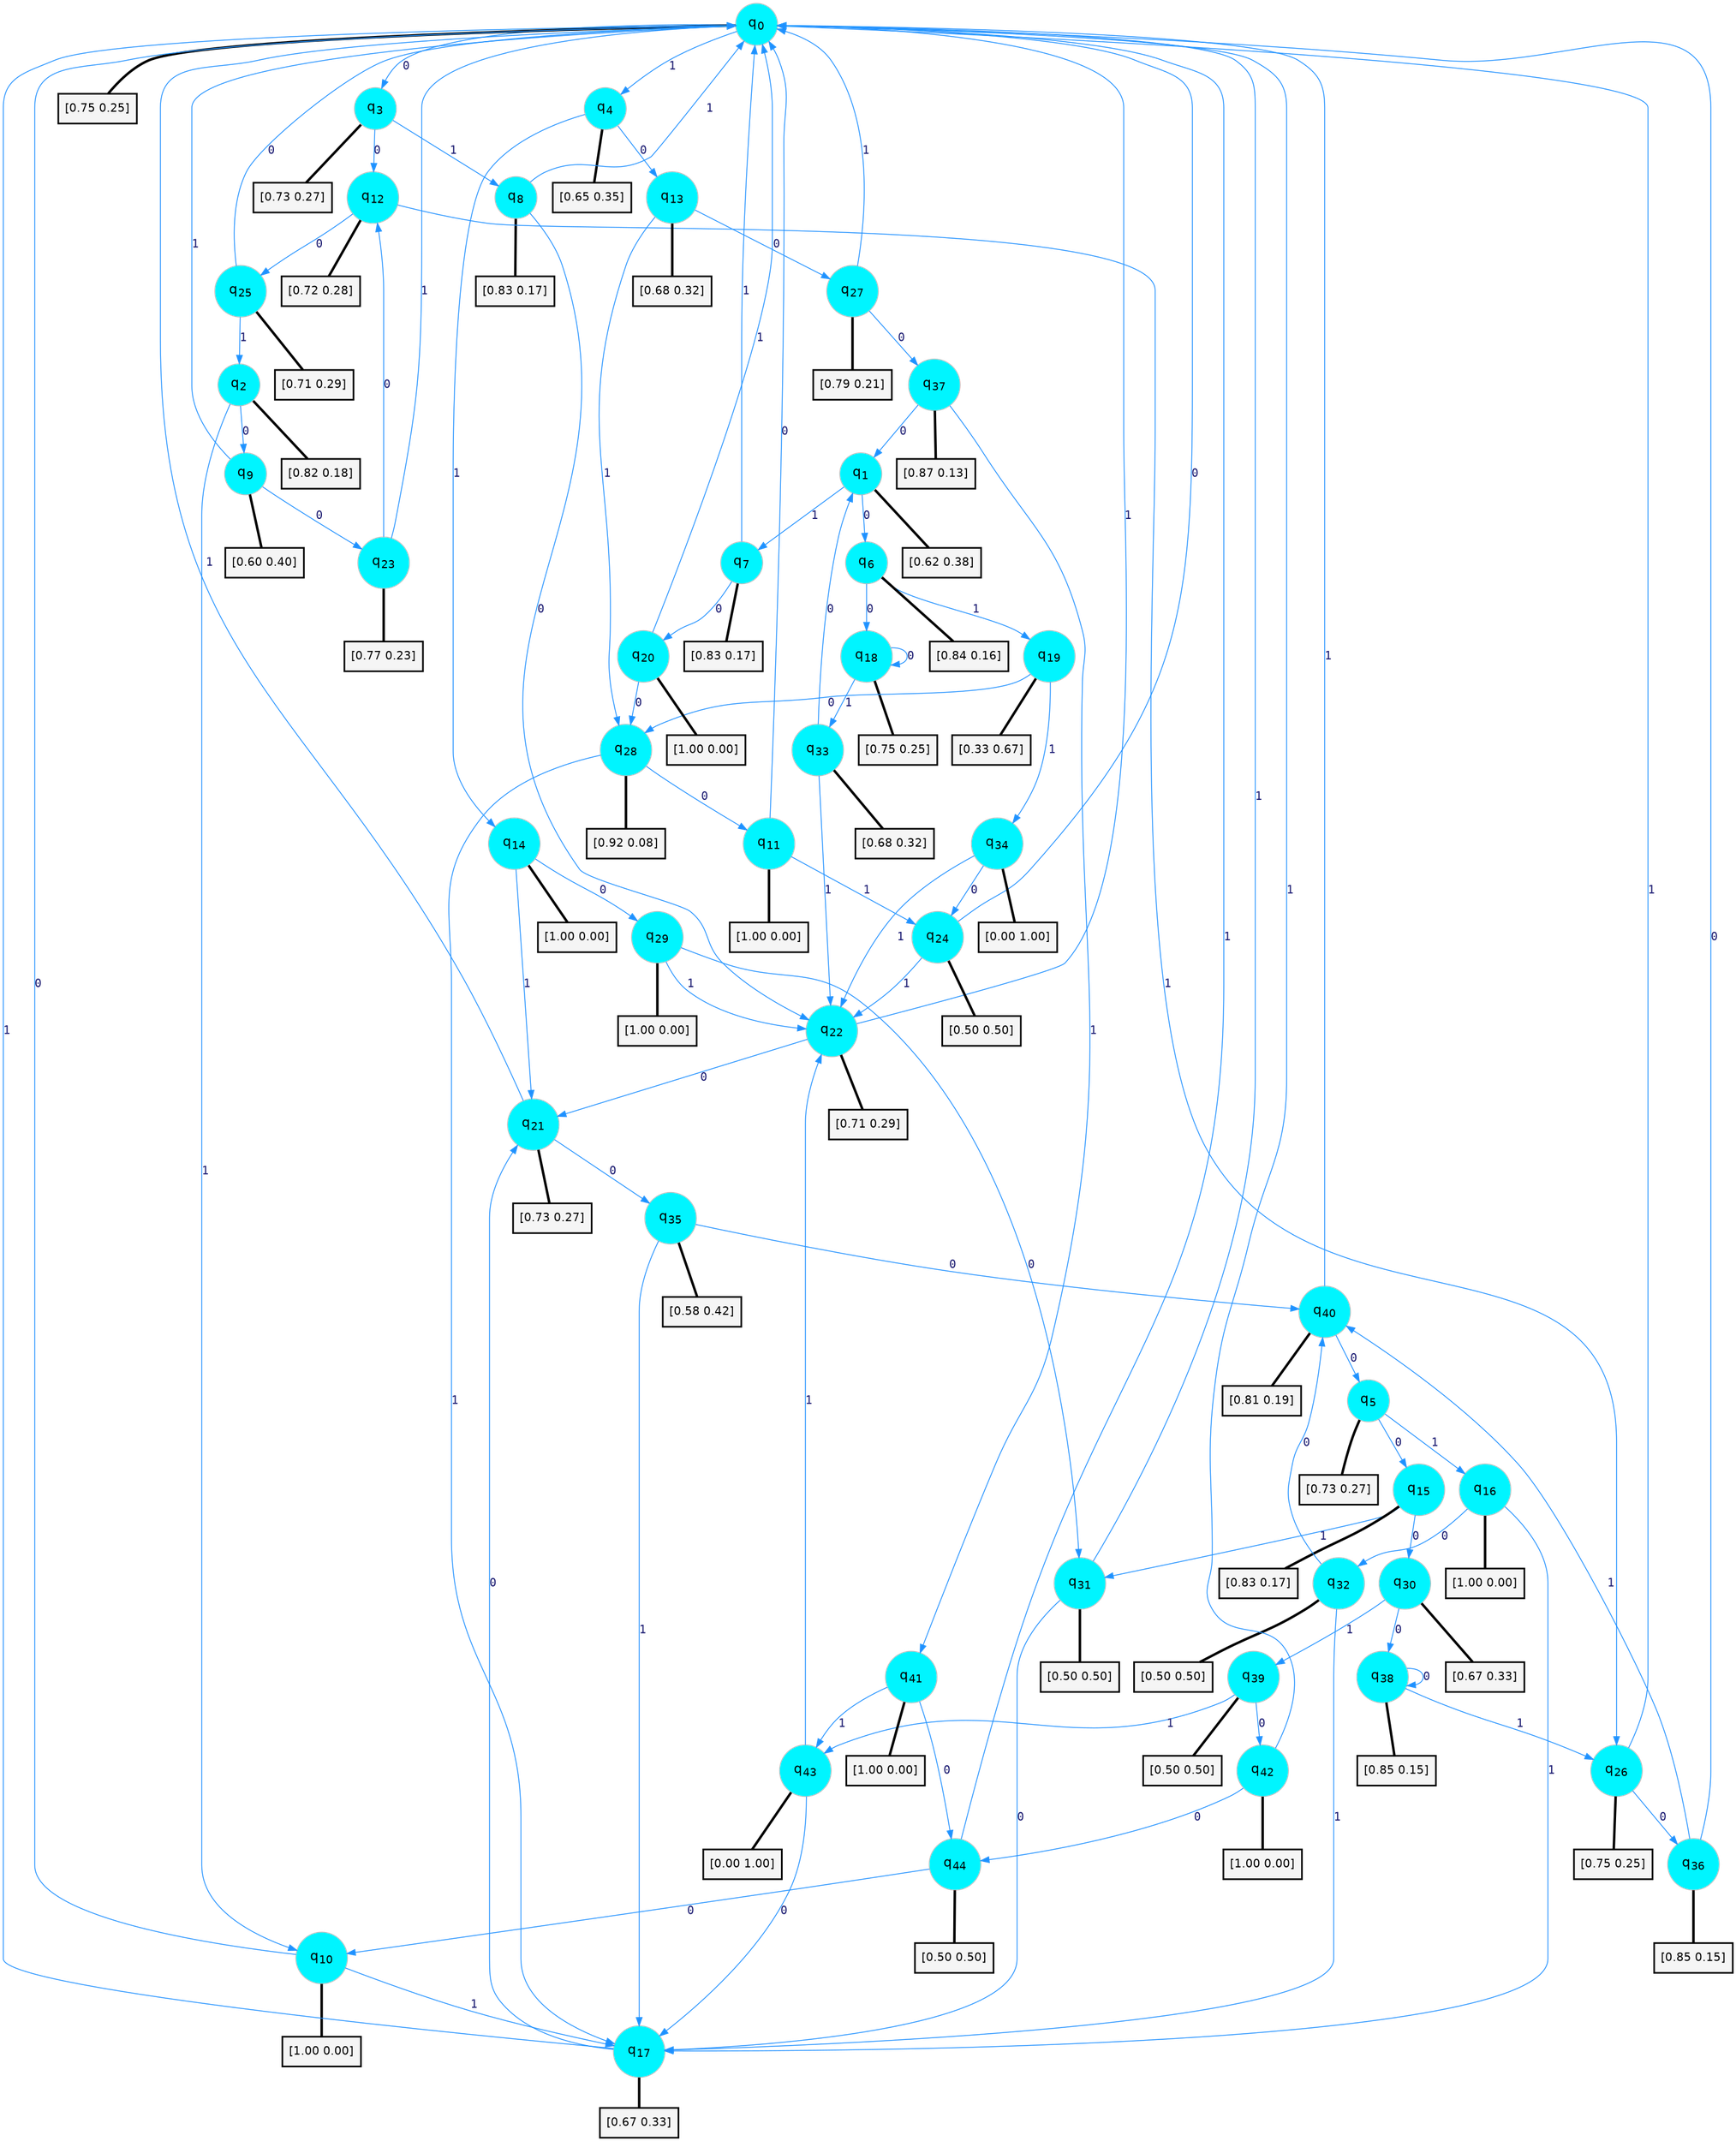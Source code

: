 digraph G {
graph [
bgcolor=transparent, dpi=300, rankdir=TD, size="40,25"];
node [
color=gray, fillcolor=turquoise1, fontcolor=black, fontname=Helvetica, fontsize=16, fontweight=bold, shape=circle, style=filled];
edge [
arrowsize=1, color=dodgerblue1, fontcolor=midnightblue, fontname=courier, fontweight=bold, penwidth=1, style=solid, weight=20];
0[label=<q<SUB>0</SUB>>];
1[label=<q<SUB>1</SUB>>];
2[label=<q<SUB>2</SUB>>];
3[label=<q<SUB>3</SUB>>];
4[label=<q<SUB>4</SUB>>];
5[label=<q<SUB>5</SUB>>];
6[label=<q<SUB>6</SUB>>];
7[label=<q<SUB>7</SUB>>];
8[label=<q<SUB>8</SUB>>];
9[label=<q<SUB>9</SUB>>];
10[label=<q<SUB>10</SUB>>];
11[label=<q<SUB>11</SUB>>];
12[label=<q<SUB>12</SUB>>];
13[label=<q<SUB>13</SUB>>];
14[label=<q<SUB>14</SUB>>];
15[label=<q<SUB>15</SUB>>];
16[label=<q<SUB>16</SUB>>];
17[label=<q<SUB>17</SUB>>];
18[label=<q<SUB>18</SUB>>];
19[label=<q<SUB>19</SUB>>];
20[label=<q<SUB>20</SUB>>];
21[label=<q<SUB>21</SUB>>];
22[label=<q<SUB>22</SUB>>];
23[label=<q<SUB>23</SUB>>];
24[label=<q<SUB>24</SUB>>];
25[label=<q<SUB>25</SUB>>];
26[label=<q<SUB>26</SUB>>];
27[label=<q<SUB>27</SUB>>];
28[label=<q<SUB>28</SUB>>];
29[label=<q<SUB>29</SUB>>];
30[label=<q<SUB>30</SUB>>];
31[label=<q<SUB>31</SUB>>];
32[label=<q<SUB>32</SUB>>];
33[label=<q<SUB>33</SUB>>];
34[label=<q<SUB>34</SUB>>];
35[label=<q<SUB>35</SUB>>];
36[label=<q<SUB>36</SUB>>];
37[label=<q<SUB>37</SUB>>];
38[label=<q<SUB>38</SUB>>];
39[label=<q<SUB>39</SUB>>];
40[label=<q<SUB>40</SUB>>];
41[label=<q<SUB>41</SUB>>];
42[label=<q<SUB>42</SUB>>];
43[label=<q<SUB>43</SUB>>];
44[label=<q<SUB>44</SUB>>];
45[label="[0.75 0.25]", shape=box,fontcolor=black, fontname=Helvetica, fontsize=14, penwidth=2, fillcolor=whitesmoke,color=black];
46[label="[0.62 0.38]", shape=box,fontcolor=black, fontname=Helvetica, fontsize=14, penwidth=2, fillcolor=whitesmoke,color=black];
47[label="[0.82 0.18]", shape=box,fontcolor=black, fontname=Helvetica, fontsize=14, penwidth=2, fillcolor=whitesmoke,color=black];
48[label="[0.73 0.27]", shape=box,fontcolor=black, fontname=Helvetica, fontsize=14, penwidth=2, fillcolor=whitesmoke,color=black];
49[label="[0.65 0.35]", shape=box,fontcolor=black, fontname=Helvetica, fontsize=14, penwidth=2, fillcolor=whitesmoke,color=black];
50[label="[0.73 0.27]", shape=box,fontcolor=black, fontname=Helvetica, fontsize=14, penwidth=2, fillcolor=whitesmoke,color=black];
51[label="[0.84 0.16]", shape=box,fontcolor=black, fontname=Helvetica, fontsize=14, penwidth=2, fillcolor=whitesmoke,color=black];
52[label="[0.83 0.17]", shape=box,fontcolor=black, fontname=Helvetica, fontsize=14, penwidth=2, fillcolor=whitesmoke,color=black];
53[label="[0.83 0.17]", shape=box,fontcolor=black, fontname=Helvetica, fontsize=14, penwidth=2, fillcolor=whitesmoke,color=black];
54[label="[0.60 0.40]", shape=box,fontcolor=black, fontname=Helvetica, fontsize=14, penwidth=2, fillcolor=whitesmoke,color=black];
55[label="[1.00 0.00]", shape=box,fontcolor=black, fontname=Helvetica, fontsize=14, penwidth=2, fillcolor=whitesmoke,color=black];
56[label="[1.00 0.00]", shape=box,fontcolor=black, fontname=Helvetica, fontsize=14, penwidth=2, fillcolor=whitesmoke,color=black];
57[label="[0.72 0.28]", shape=box,fontcolor=black, fontname=Helvetica, fontsize=14, penwidth=2, fillcolor=whitesmoke,color=black];
58[label="[0.68 0.32]", shape=box,fontcolor=black, fontname=Helvetica, fontsize=14, penwidth=2, fillcolor=whitesmoke,color=black];
59[label="[1.00 0.00]", shape=box,fontcolor=black, fontname=Helvetica, fontsize=14, penwidth=2, fillcolor=whitesmoke,color=black];
60[label="[0.83 0.17]", shape=box,fontcolor=black, fontname=Helvetica, fontsize=14, penwidth=2, fillcolor=whitesmoke,color=black];
61[label="[1.00 0.00]", shape=box,fontcolor=black, fontname=Helvetica, fontsize=14, penwidth=2, fillcolor=whitesmoke,color=black];
62[label="[0.67 0.33]", shape=box,fontcolor=black, fontname=Helvetica, fontsize=14, penwidth=2, fillcolor=whitesmoke,color=black];
63[label="[0.75 0.25]", shape=box,fontcolor=black, fontname=Helvetica, fontsize=14, penwidth=2, fillcolor=whitesmoke,color=black];
64[label="[0.33 0.67]", shape=box,fontcolor=black, fontname=Helvetica, fontsize=14, penwidth=2, fillcolor=whitesmoke,color=black];
65[label="[1.00 0.00]", shape=box,fontcolor=black, fontname=Helvetica, fontsize=14, penwidth=2, fillcolor=whitesmoke,color=black];
66[label="[0.73 0.27]", shape=box,fontcolor=black, fontname=Helvetica, fontsize=14, penwidth=2, fillcolor=whitesmoke,color=black];
67[label="[0.71 0.29]", shape=box,fontcolor=black, fontname=Helvetica, fontsize=14, penwidth=2, fillcolor=whitesmoke,color=black];
68[label="[0.77 0.23]", shape=box,fontcolor=black, fontname=Helvetica, fontsize=14, penwidth=2, fillcolor=whitesmoke,color=black];
69[label="[0.50 0.50]", shape=box,fontcolor=black, fontname=Helvetica, fontsize=14, penwidth=2, fillcolor=whitesmoke,color=black];
70[label="[0.71 0.29]", shape=box,fontcolor=black, fontname=Helvetica, fontsize=14, penwidth=2, fillcolor=whitesmoke,color=black];
71[label="[0.75 0.25]", shape=box,fontcolor=black, fontname=Helvetica, fontsize=14, penwidth=2, fillcolor=whitesmoke,color=black];
72[label="[0.79 0.21]", shape=box,fontcolor=black, fontname=Helvetica, fontsize=14, penwidth=2, fillcolor=whitesmoke,color=black];
73[label="[0.92 0.08]", shape=box,fontcolor=black, fontname=Helvetica, fontsize=14, penwidth=2, fillcolor=whitesmoke,color=black];
74[label="[1.00 0.00]", shape=box,fontcolor=black, fontname=Helvetica, fontsize=14, penwidth=2, fillcolor=whitesmoke,color=black];
75[label="[0.67 0.33]", shape=box,fontcolor=black, fontname=Helvetica, fontsize=14, penwidth=2, fillcolor=whitesmoke,color=black];
76[label="[0.50 0.50]", shape=box,fontcolor=black, fontname=Helvetica, fontsize=14, penwidth=2, fillcolor=whitesmoke,color=black];
77[label="[0.50 0.50]", shape=box,fontcolor=black, fontname=Helvetica, fontsize=14, penwidth=2, fillcolor=whitesmoke,color=black];
78[label="[0.68 0.32]", shape=box,fontcolor=black, fontname=Helvetica, fontsize=14, penwidth=2, fillcolor=whitesmoke,color=black];
79[label="[0.00 1.00]", shape=box,fontcolor=black, fontname=Helvetica, fontsize=14, penwidth=2, fillcolor=whitesmoke,color=black];
80[label="[0.58 0.42]", shape=box,fontcolor=black, fontname=Helvetica, fontsize=14, penwidth=2, fillcolor=whitesmoke,color=black];
81[label="[0.85 0.15]", shape=box,fontcolor=black, fontname=Helvetica, fontsize=14, penwidth=2, fillcolor=whitesmoke,color=black];
82[label="[0.87 0.13]", shape=box,fontcolor=black, fontname=Helvetica, fontsize=14, penwidth=2, fillcolor=whitesmoke,color=black];
83[label="[0.85 0.15]", shape=box,fontcolor=black, fontname=Helvetica, fontsize=14, penwidth=2, fillcolor=whitesmoke,color=black];
84[label="[0.50 0.50]", shape=box,fontcolor=black, fontname=Helvetica, fontsize=14, penwidth=2, fillcolor=whitesmoke,color=black];
85[label="[0.81 0.19]", shape=box,fontcolor=black, fontname=Helvetica, fontsize=14, penwidth=2, fillcolor=whitesmoke,color=black];
86[label="[1.00 0.00]", shape=box,fontcolor=black, fontname=Helvetica, fontsize=14, penwidth=2, fillcolor=whitesmoke,color=black];
87[label="[1.00 0.00]", shape=box,fontcolor=black, fontname=Helvetica, fontsize=14, penwidth=2, fillcolor=whitesmoke,color=black];
88[label="[0.00 1.00]", shape=box,fontcolor=black, fontname=Helvetica, fontsize=14, penwidth=2, fillcolor=whitesmoke,color=black];
89[label="[0.50 0.50]", shape=box,fontcolor=black, fontname=Helvetica, fontsize=14, penwidth=2, fillcolor=whitesmoke,color=black];
0->3 [label=0];
0->4 [label=1];
0->45 [arrowhead=none, penwidth=3,color=black];
1->6 [label=0];
1->7 [label=1];
1->46 [arrowhead=none, penwidth=3,color=black];
2->9 [label=0];
2->10 [label=1];
2->47 [arrowhead=none, penwidth=3,color=black];
3->12 [label=0];
3->8 [label=1];
3->48 [arrowhead=none, penwidth=3,color=black];
4->13 [label=0];
4->14 [label=1];
4->49 [arrowhead=none, penwidth=3,color=black];
5->15 [label=0];
5->16 [label=1];
5->50 [arrowhead=none, penwidth=3,color=black];
6->18 [label=0];
6->19 [label=1];
6->51 [arrowhead=none, penwidth=3,color=black];
7->20 [label=0];
7->0 [label=1];
7->52 [arrowhead=none, penwidth=3,color=black];
8->22 [label=0];
8->0 [label=1];
8->53 [arrowhead=none, penwidth=3,color=black];
9->23 [label=0];
9->0 [label=1];
9->54 [arrowhead=none, penwidth=3,color=black];
10->0 [label=0];
10->17 [label=1];
10->55 [arrowhead=none, penwidth=3,color=black];
11->0 [label=0];
11->24 [label=1];
11->56 [arrowhead=none, penwidth=3,color=black];
12->25 [label=0];
12->26 [label=1];
12->57 [arrowhead=none, penwidth=3,color=black];
13->27 [label=0];
13->28 [label=1];
13->58 [arrowhead=none, penwidth=3,color=black];
14->29 [label=0];
14->21 [label=1];
14->59 [arrowhead=none, penwidth=3,color=black];
15->30 [label=0];
15->31 [label=1];
15->60 [arrowhead=none, penwidth=3,color=black];
16->32 [label=0];
16->17 [label=1];
16->61 [arrowhead=none, penwidth=3,color=black];
17->21 [label=0];
17->0 [label=1];
17->62 [arrowhead=none, penwidth=3,color=black];
18->18 [label=0];
18->33 [label=1];
18->63 [arrowhead=none, penwidth=3,color=black];
19->28 [label=0];
19->34 [label=1];
19->64 [arrowhead=none, penwidth=3,color=black];
20->28 [label=0];
20->0 [label=1];
20->65 [arrowhead=none, penwidth=3,color=black];
21->35 [label=0];
21->0 [label=1];
21->66 [arrowhead=none, penwidth=3,color=black];
22->21 [label=0];
22->0 [label=1];
22->67 [arrowhead=none, penwidth=3,color=black];
23->12 [label=0];
23->0 [label=1];
23->68 [arrowhead=none, penwidth=3,color=black];
24->0 [label=0];
24->22 [label=1];
24->69 [arrowhead=none, penwidth=3,color=black];
25->0 [label=0];
25->2 [label=1];
25->70 [arrowhead=none, penwidth=3,color=black];
26->36 [label=0];
26->0 [label=1];
26->71 [arrowhead=none, penwidth=3,color=black];
27->37 [label=0];
27->0 [label=1];
27->72 [arrowhead=none, penwidth=3,color=black];
28->11 [label=0];
28->17 [label=1];
28->73 [arrowhead=none, penwidth=3,color=black];
29->31 [label=0];
29->22 [label=1];
29->74 [arrowhead=none, penwidth=3,color=black];
30->38 [label=0];
30->39 [label=1];
30->75 [arrowhead=none, penwidth=3,color=black];
31->17 [label=0];
31->0 [label=1];
31->76 [arrowhead=none, penwidth=3,color=black];
32->40 [label=0];
32->17 [label=1];
32->77 [arrowhead=none, penwidth=3,color=black];
33->1 [label=0];
33->22 [label=1];
33->78 [arrowhead=none, penwidth=3,color=black];
34->24 [label=0];
34->22 [label=1];
34->79 [arrowhead=none, penwidth=3,color=black];
35->40 [label=0];
35->17 [label=1];
35->80 [arrowhead=none, penwidth=3,color=black];
36->0 [label=0];
36->40 [label=1];
36->81 [arrowhead=none, penwidth=3,color=black];
37->1 [label=0];
37->41 [label=1];
37->82 [arrowhead=none, penwidth=3,color=black];
38->38 [label=0];
38->26 [label=1];
38->83 [arrowhead=none, penwidth=3,color=black];
39->42 [label=0];
39->43 [label=1];
39->84 [arrowhead=none, penwidth=3,color=black];
40->5 [label=0];
40->0 [label=1];
40->85 [arrowhead=none, penwidth=3,color=black];
41->44 [label=0];
41->43 [label=1];
41->86 [arrowhead=none, penwidth=3,color=black];
42->44 [label=0];
42->0 [label=1];
42->87 [arrowhead=none, penwidth=3,color=black];
43->17 [label=0];
43->22 [label=1];
43->88 [arrowhead=none, penwidth=3,color=black];
44->10 [label=0];
44->0 [label=1];
44->89 [arrowhead=none, penwidth=3,color=black];
}
